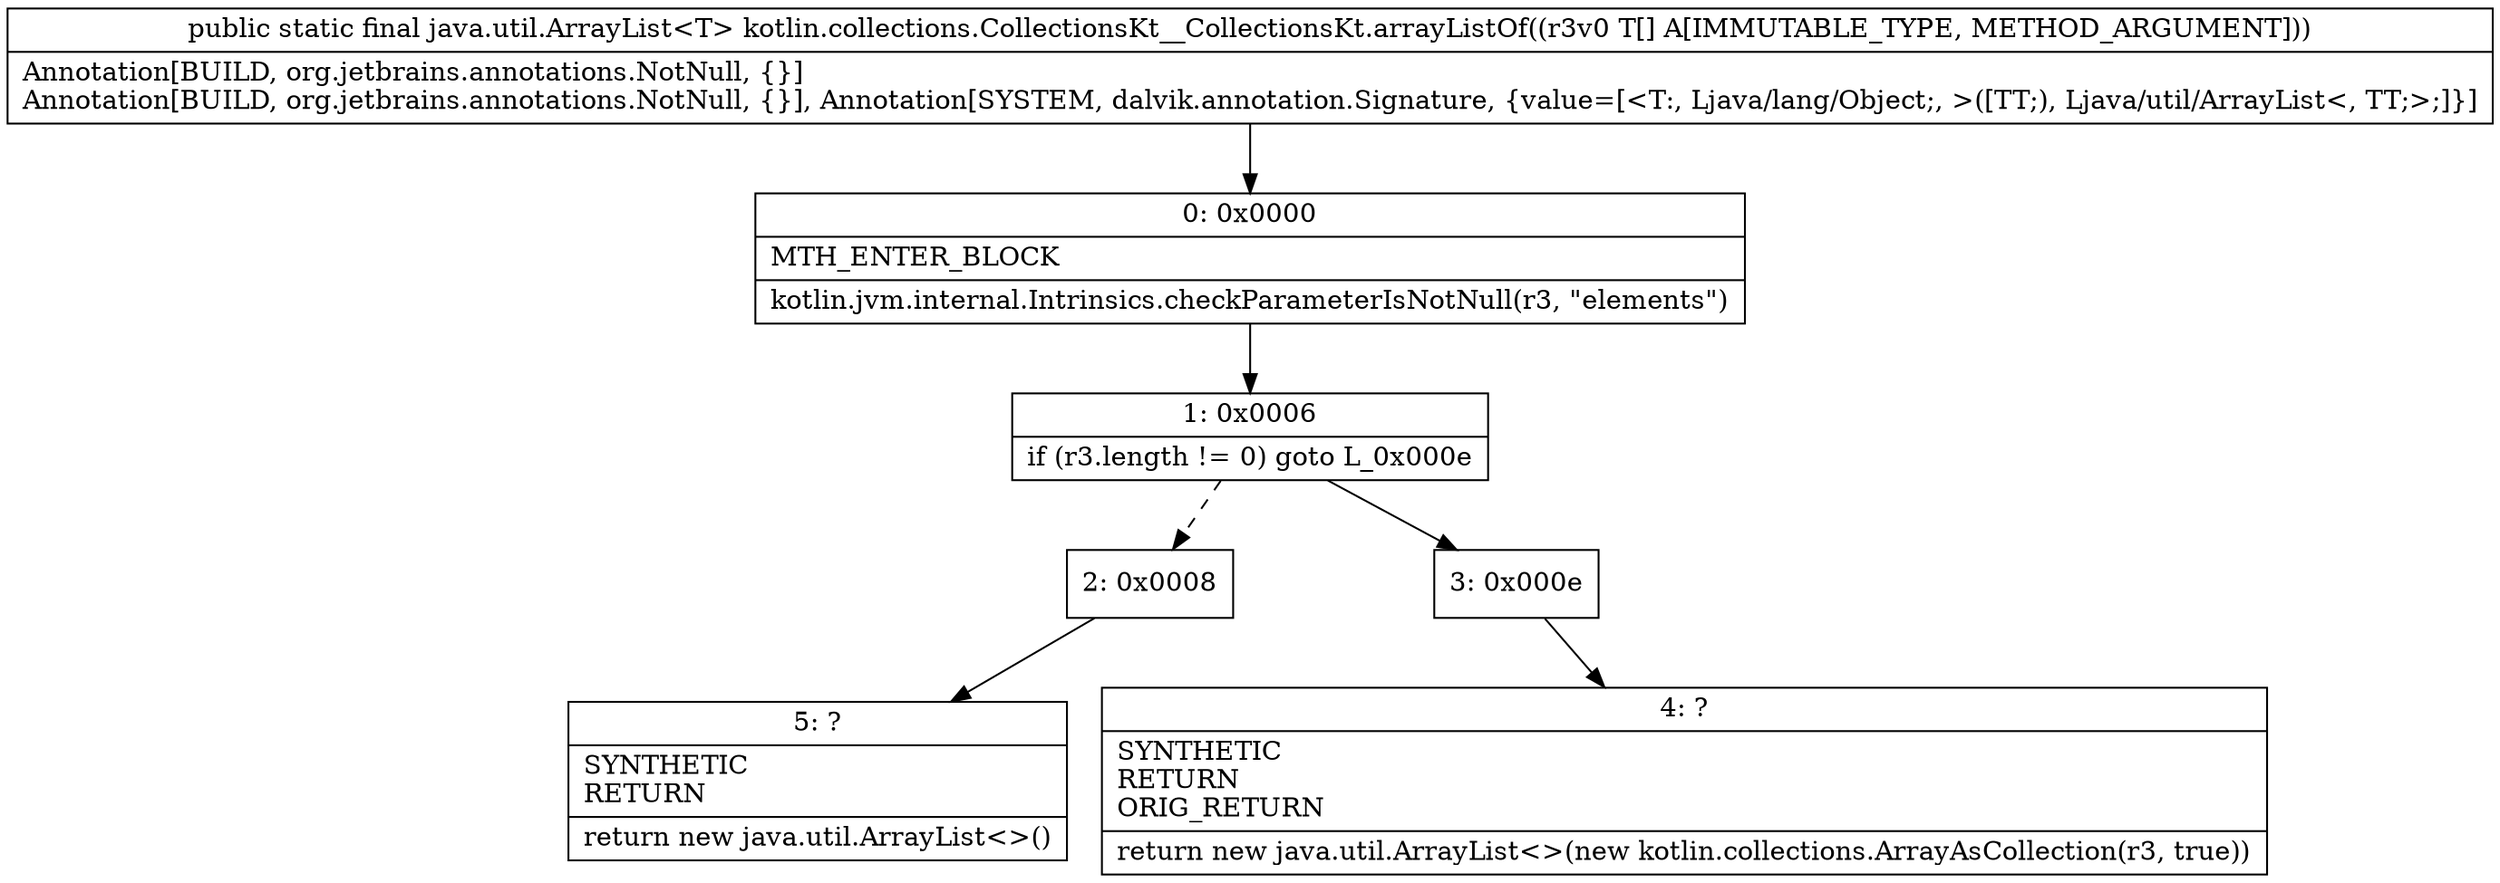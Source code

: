 digraph "CFG forkotlin.collections.CollectionsKt__CollectionsKt.arrayListOf([Ljava\/lang\/Object;)Ljava\/util\/ArrayList;" {
Node_0 [shape=record,label="{0\:\ 0x0000|MTH_ENTER_BLOCK\l|kotlin.jvm.internal.Intrinsics.checkParameterIsNotNull(r3, \"elements\")\l}"];
Node_1 [shape=record,label="{1\:\ 0x0006|if (r3.length != 0) goto L_0x000e\l}"];
Node_2 [shape=record,label="{2\:\ 0x0008}"];
Node_3 [shape=record,label="{3\:\ 0x000e}"];
Node_4 [shape=record,label="{4\:\ ?|SYNTHETIC\lRETURN\lORIG_RETURN\l|return new java.util.ArrayList\<\>(new kotlin.collections.ArrayAsCollection(r3, true))\l}"];
Node_5 [shape=record,label="{5\:\ ?|SYNTHETIC\lRETURN\l|return new java.util.ArrayList\<\>()\l}"];
MethodNode[shape=record,label="{public static final java.util.ArrayList\<T\> kotlin.collections.CollectionsKt__CollectionsKt.arrayListOf((r3v0 T[] A[IMMUTABLE_TYPE, METHOD_ARGUMENT]))  | Annotation[BUILD, org.jetbrains.annotations.NotNull, \{\}]\lAnnotation[BUILD, org.jetbrains.annotations.NotNull, \{\}], Annotation[SYSTEM, dalvik.annotation.Signature, \{value=[\<T:, Ljava\/lang\/Object;, \>([TT;), Ljava\/util\/ArrayList\<, TT;\>;]\}]\l}"];
MethodNode -> Node_0;
Node_0 -> Node_1;
Node_1 -> Node_2[style=dashed];
Node_1 -> Node_3;
Node_2 -> Node_5;
Node_3 -> Node_4;
}

